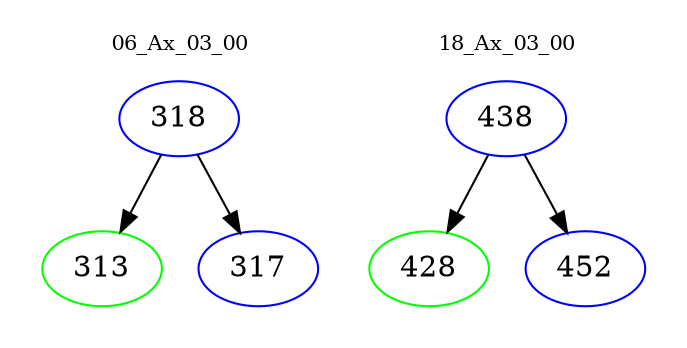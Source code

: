 digraph{
subgraph cluster_0 {
color = white
label = "06_Ax_03_00";
fontsize=10;
T0_318 [label="318", color="blue"]
T0_318 -> T0_313 [color="black"]
T0_313 [label="313", color="green"]
T0_318 -> T0_317 [color="black"]
T0_317 [label="317", color="blue"]
}
subgraph cluster_1 {
color = white
label = "18_Ax_03_00";
fontsize=10;
T1_438 [label="438", color="blue"]
T1_438 -> T1_428 [color="black"]
T1_428 [label="428", color="green"]
T1_438 -> T1_452 [color="black"]
T1_452 [label="452", color="blue"]
}
}
